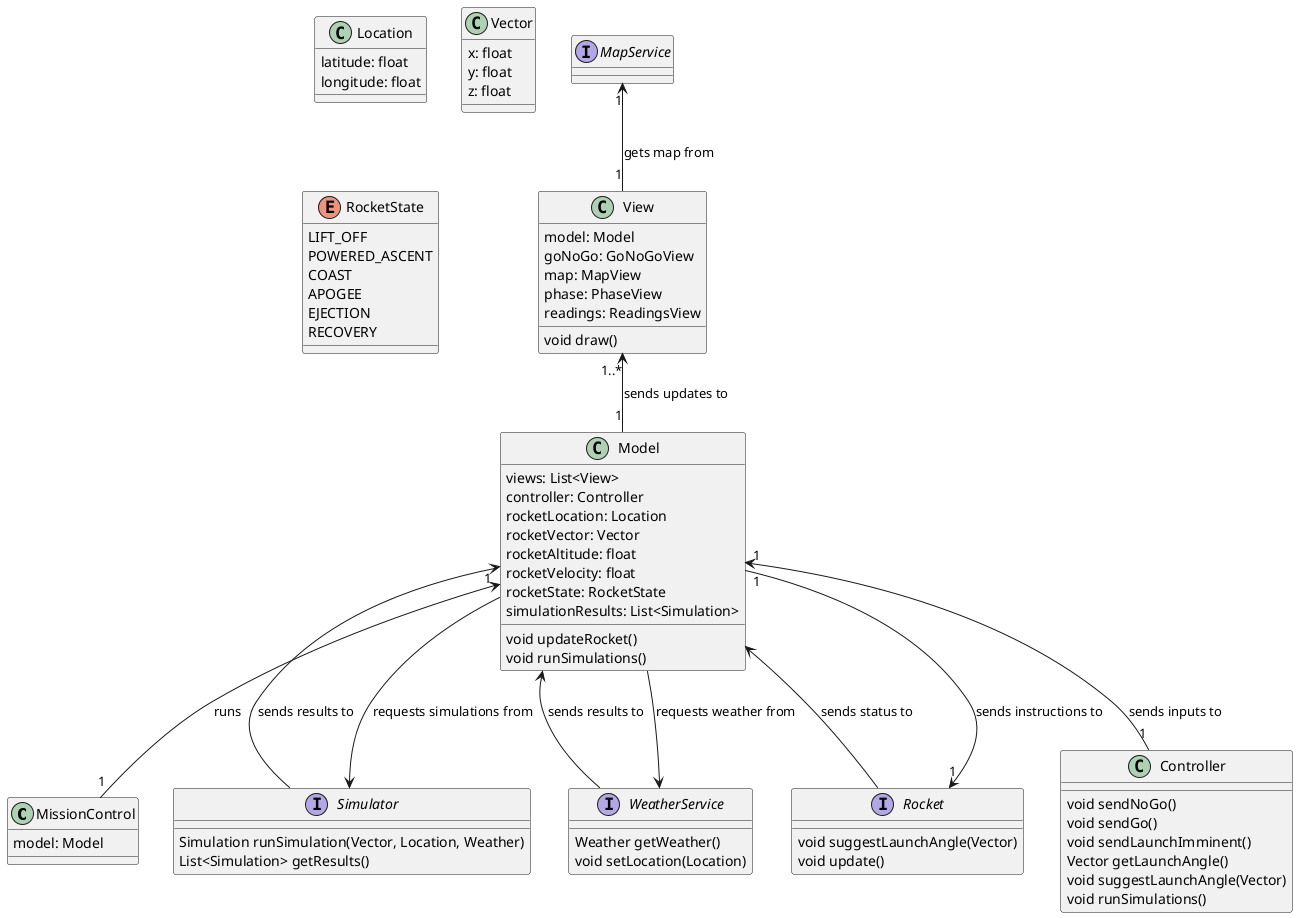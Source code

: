 @startuml MissionControl
class MissionControl {
  model: Model
}
Model "1" <-- "1" MissionControl : runs

class View {
  model: Model
  goNoGo: GoNoGoView
  map: MapView
  phase: PhaseView
  readings: ReadingsView
  void draw()
}
MapService "1" <-- "1" View : gets map from


class Model {
  views: List<View>
  controller: Controller
  rocketLocation: Location
  rocketVector: Vector
  rocketAltitude: float
  rocketVelocity: float
  rocketState: RocketState
  simulationResults: List<Simulation>

  void updateRocket()
  void runSimulations()
}
View "1..*" <-- "1" Model : sends updates to
Simulator <-- Model : requests simulations from
WeatherService <-- Model : requests weather from
Rocket "1" <-- "1" Model : sends instructions to

class Controller {
  void sendNoGo()
  void sendGo()
  void sendLaunchImminent()
  Vector getLaunchAngle()
  void suggestLaunchAngle(Vector)
  void runSimulations()
}
Model "1" <-- "1" Controller : sends inputs to

class Location {
  latitude: float
  longitude: float
}

class Vector {
  x: float
  y: float
  z: float
}

enum RocketState {
  LIFT_OFF
  POWERED_ASCENT
  COAST
  APOGEE
  EJECTION
  RECOVERY
}

interface Rocket {
  void suggestLaunchAngle(Vector)
  void update()
}
Model <-- Rocket : sends status to

interface Simulator {
  Simulation runSimulation(Vector, Location, Weather)
  List<Simulation> getResults()
}
Model <-- Simulator : sends results to


interface WeatherService {
  Weather getWeather()
  void setLocation(Location)
}
Model <-- WeatherService : sends results to


interface MapService

@enduml
